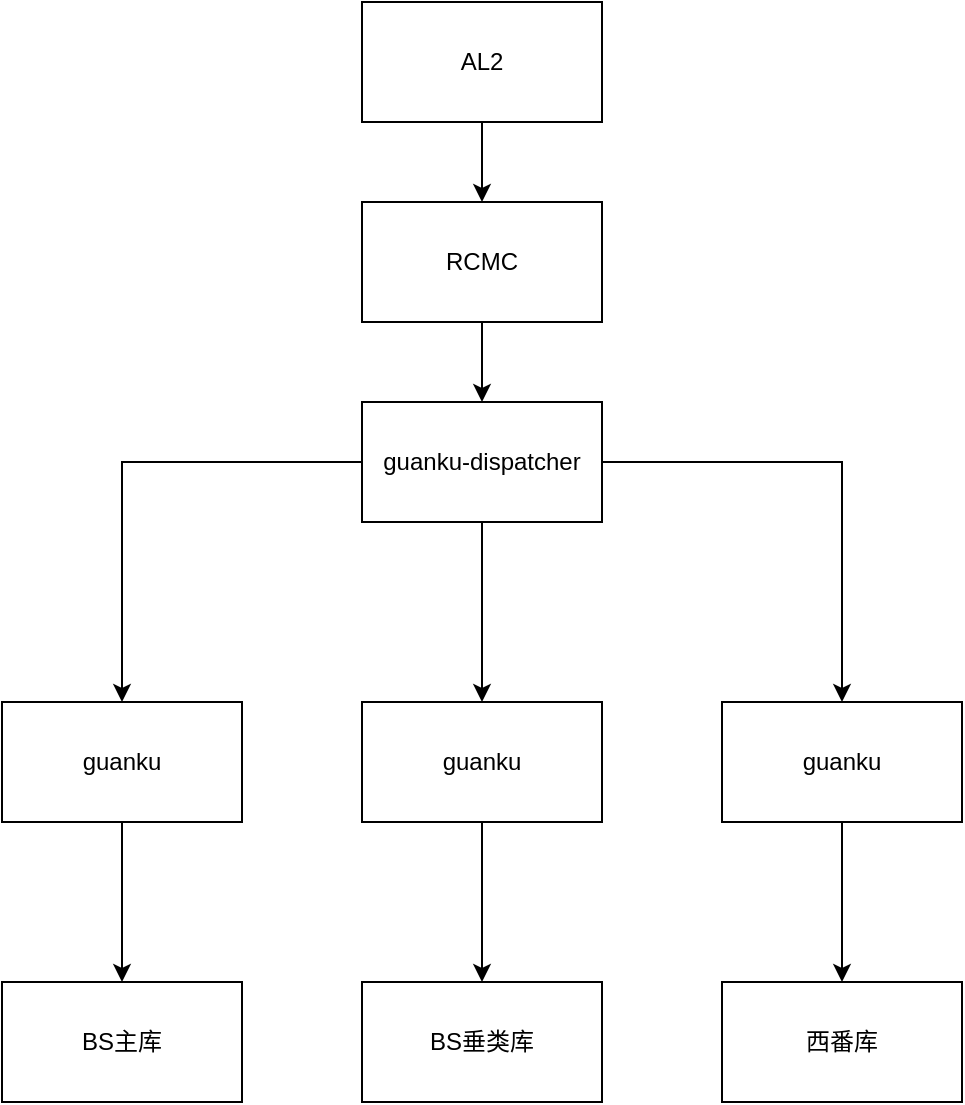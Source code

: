 <mxfile version="10.4.6" type="github"><diagram id="Exh6_hiD02Iklbff3DDW" name="Page-1"><mxGraphModel dx="1398" dy="1964" grid="1" gridSize="10" guides="1" tooltips="1" connect="1" arrows="1" fold="1" page="1" pageScale="1" pageWidth="827" pageHeight="1169" math="0" shadow="0"><root><mxCell id="0"/><mxCell id="1" parent="0"/><mxCell id="3HM-8MMW-s1LExjIC7oF-3" value="" style="edgeStyle=orthogonalEdgeStyle;rounded=0;orthogonalLoop=1;jettySize=auto;html=1;" edge="1" parent="1" source="3HM-8MMW-s1LExjIC7oF-1" target="3HM-8MMW-s1LExjIC7oF-2"><mxGeometry relative="1" as="geometry"/></mxCell><mxCell id="3HM-8MMW-s1LExjIC7oF-5" value="" style="edgeStyle=orthogonalEdgeStyle;rounded=0;orthogonalLoop=1;jettySize=auto;html=1;" edge="1" parent="1" source="3HM-8MMW-s1LExjIC7oF-1" target="3HM-8MMW-s1LExjIC7oF-4"><mxGeometry relative="1" as="geometry"/></mxCell><mxCell id="3HM-8MMW-s1LExjIC7oF-7" value="" style="edgeStyle=orthogonalEdgeStyle;rounded=0;orthogonalLoop=1;jettySize=auto;html=1;" edge="1" parent="1" source="3HM-8MMW-s1LExjIC7oF-1" target="3HM-8MMW-s1LExjIC7oF-6"><mxGeometry relative="1" as="geometry"/></mxCell><mxCell id="3HM-8MMW-s1LExjIC7oF-1" value="guanku-dispatcher" style="rounded=0;whiteSpace=wrap;html=1;" vertex="1" parent="1"><mxGeometry x="310" y="190" width="120" height="60" as="geometry"/></mxCell><mxCell id="3HM-8MMW-s1LExjIC7oF-17" value="" style="edgeStyle=orthogonalEdgeStyle;rounded=0;orthogonalLoop=1;jettySize=auto;html=1;" edge="1" parent="1" source="3HM-8MMW-s1LExjIC7oF-14" target="3HM-8MMW-s1LExjIC7oF-1"><mxGeometry relative="1" as="geometry"/></mxCell><mxCell id="3HM-8MMW-s1LExjIC7oF-14" value="RCMC" style="rounded=0;whiteSpace=wrap;html=1;" vertex="1" parent="1"><mxGeometry x="310" y="90" width="120" height="60" as="geometry"/></mxCell><mxCell id="3HM-8MMW-s1LExjIC7oF-18" value="" style="edgeStyle=orthogonalEdgeStyle;rounded=0;orthogonalLoop=1;jettySize=auto;html=1;" edge="1" parent="1" source="3HM-8MMW-s1LExjIC7oF-16" target="3HM-8MMW-s1LExjIC7oF-14"><mxGeometry relative="1" as="geometry"/></mxCell><mxCell id="3HM-8MMW-s1LExjIC7oF-16" value="AL2" style="rounded=0;whiteSpace=wrap;html=1;" vertex="1" parent="1"><mxGeometry x="310" y="-10" width="120" height="60" as="geometry"/></mxCell><mxCell id="3HM-8MMW-s1LExjIC7oF-13" value="" style="edgeStyle=orthogonalEdgeStyle;rounded=0;orthogonalLoop=1;jettySize=auto;html=1;" edge="1" parent="1" source="3HM-8MMW-s1LExjIC7oF-6" target="3HM-8MMW-s1LExjIC7oF-12"><mxGeometry relative="1" as="geometry"/></mxCell><mxCell id="3HM-8MMW-s1LExjIC7oF-6" value="guanku" style="rounded=0;whiteSpace=wrap;html=1;" vertex="1" parent="1"><mxGeometry x="490" y="340" width="120" height="60" as="geometry"/></mxCell><mxCell id="3HM-8MMW-s1LExjIC7oF-12" value="西番库" style="rounded=0;whiteSpace=wrap;html=1;" vertex="1" parent="1"><mxGeometry x="490" y="480" width="120" height="60" as="geometry"/></mxCell><mxCell id="3HM-8MMW-s1LExjIC7oF-11" value="" style="edgeStyle=orthogonalEdgeStyle;rounded=0;orthogonalLoop=1;jettySize=auto;html=1;" edge="1" parent="1" source="3HM-8MMW-s1LExjIC7oF-4" target="3HM-8MMW-s1LExjIC7oF-10"><mxGeometry relative="1" as="geometry"/></mxCell><mxCell id="3HM-8MMW-s1LExjIC7oF-4" value="guanku" style="rounded=0;whiteSpace=wrap;html=1;" vertex="1" parent="1"><mxGeometry x="310" y="340" width="120" height="60" as="geometry"/></mxCell><mxCell id="3HM-8MMW-s1LExjIC7oF-10" value="BS垂类库" style="rounded=0;whiteSpace=wrap;html=1;" vertex="1" parent="1"><mxGeometry x="310" y="480" width="120" height="60" as="geometry"/></mxCell><mxCell id="3HM-8MMW-s1LExjIC7oF-9" value="" style="edgeStyle=orthogonalEdgeStyle;rounded=0;orthogonalLoop=1;jettySize=auto;html=1;" edge="1" parent="1" source="3HM-8MMW-s1LExjIC7oF-2" target="3HM-8MMW-s1LExjIC7oF-8"><mxGeometry relative="1" as="geometry"/></mxCell><mxCell id="3HM-8MMW-s1LExjIC7oF-2" value="guanku" style="rounded=0;whiteSpace=wrap;html=1;" vertex="1" parent="1"><mxGeometry x="130" y="340" width="120" height="60" as="geometry"/></mxCell><mxCell id="3HM-8MMW-s1LExjIC7oF-8" value="BS主库" style="rounded=0;whiteSpace=wrap;html=1;" vertex="1" parent="1"><mxGeometry x="130" y="480" width="120" height="60" as="geometry"/></mxCell></root></mxGraphModel></diagram></mxfile>